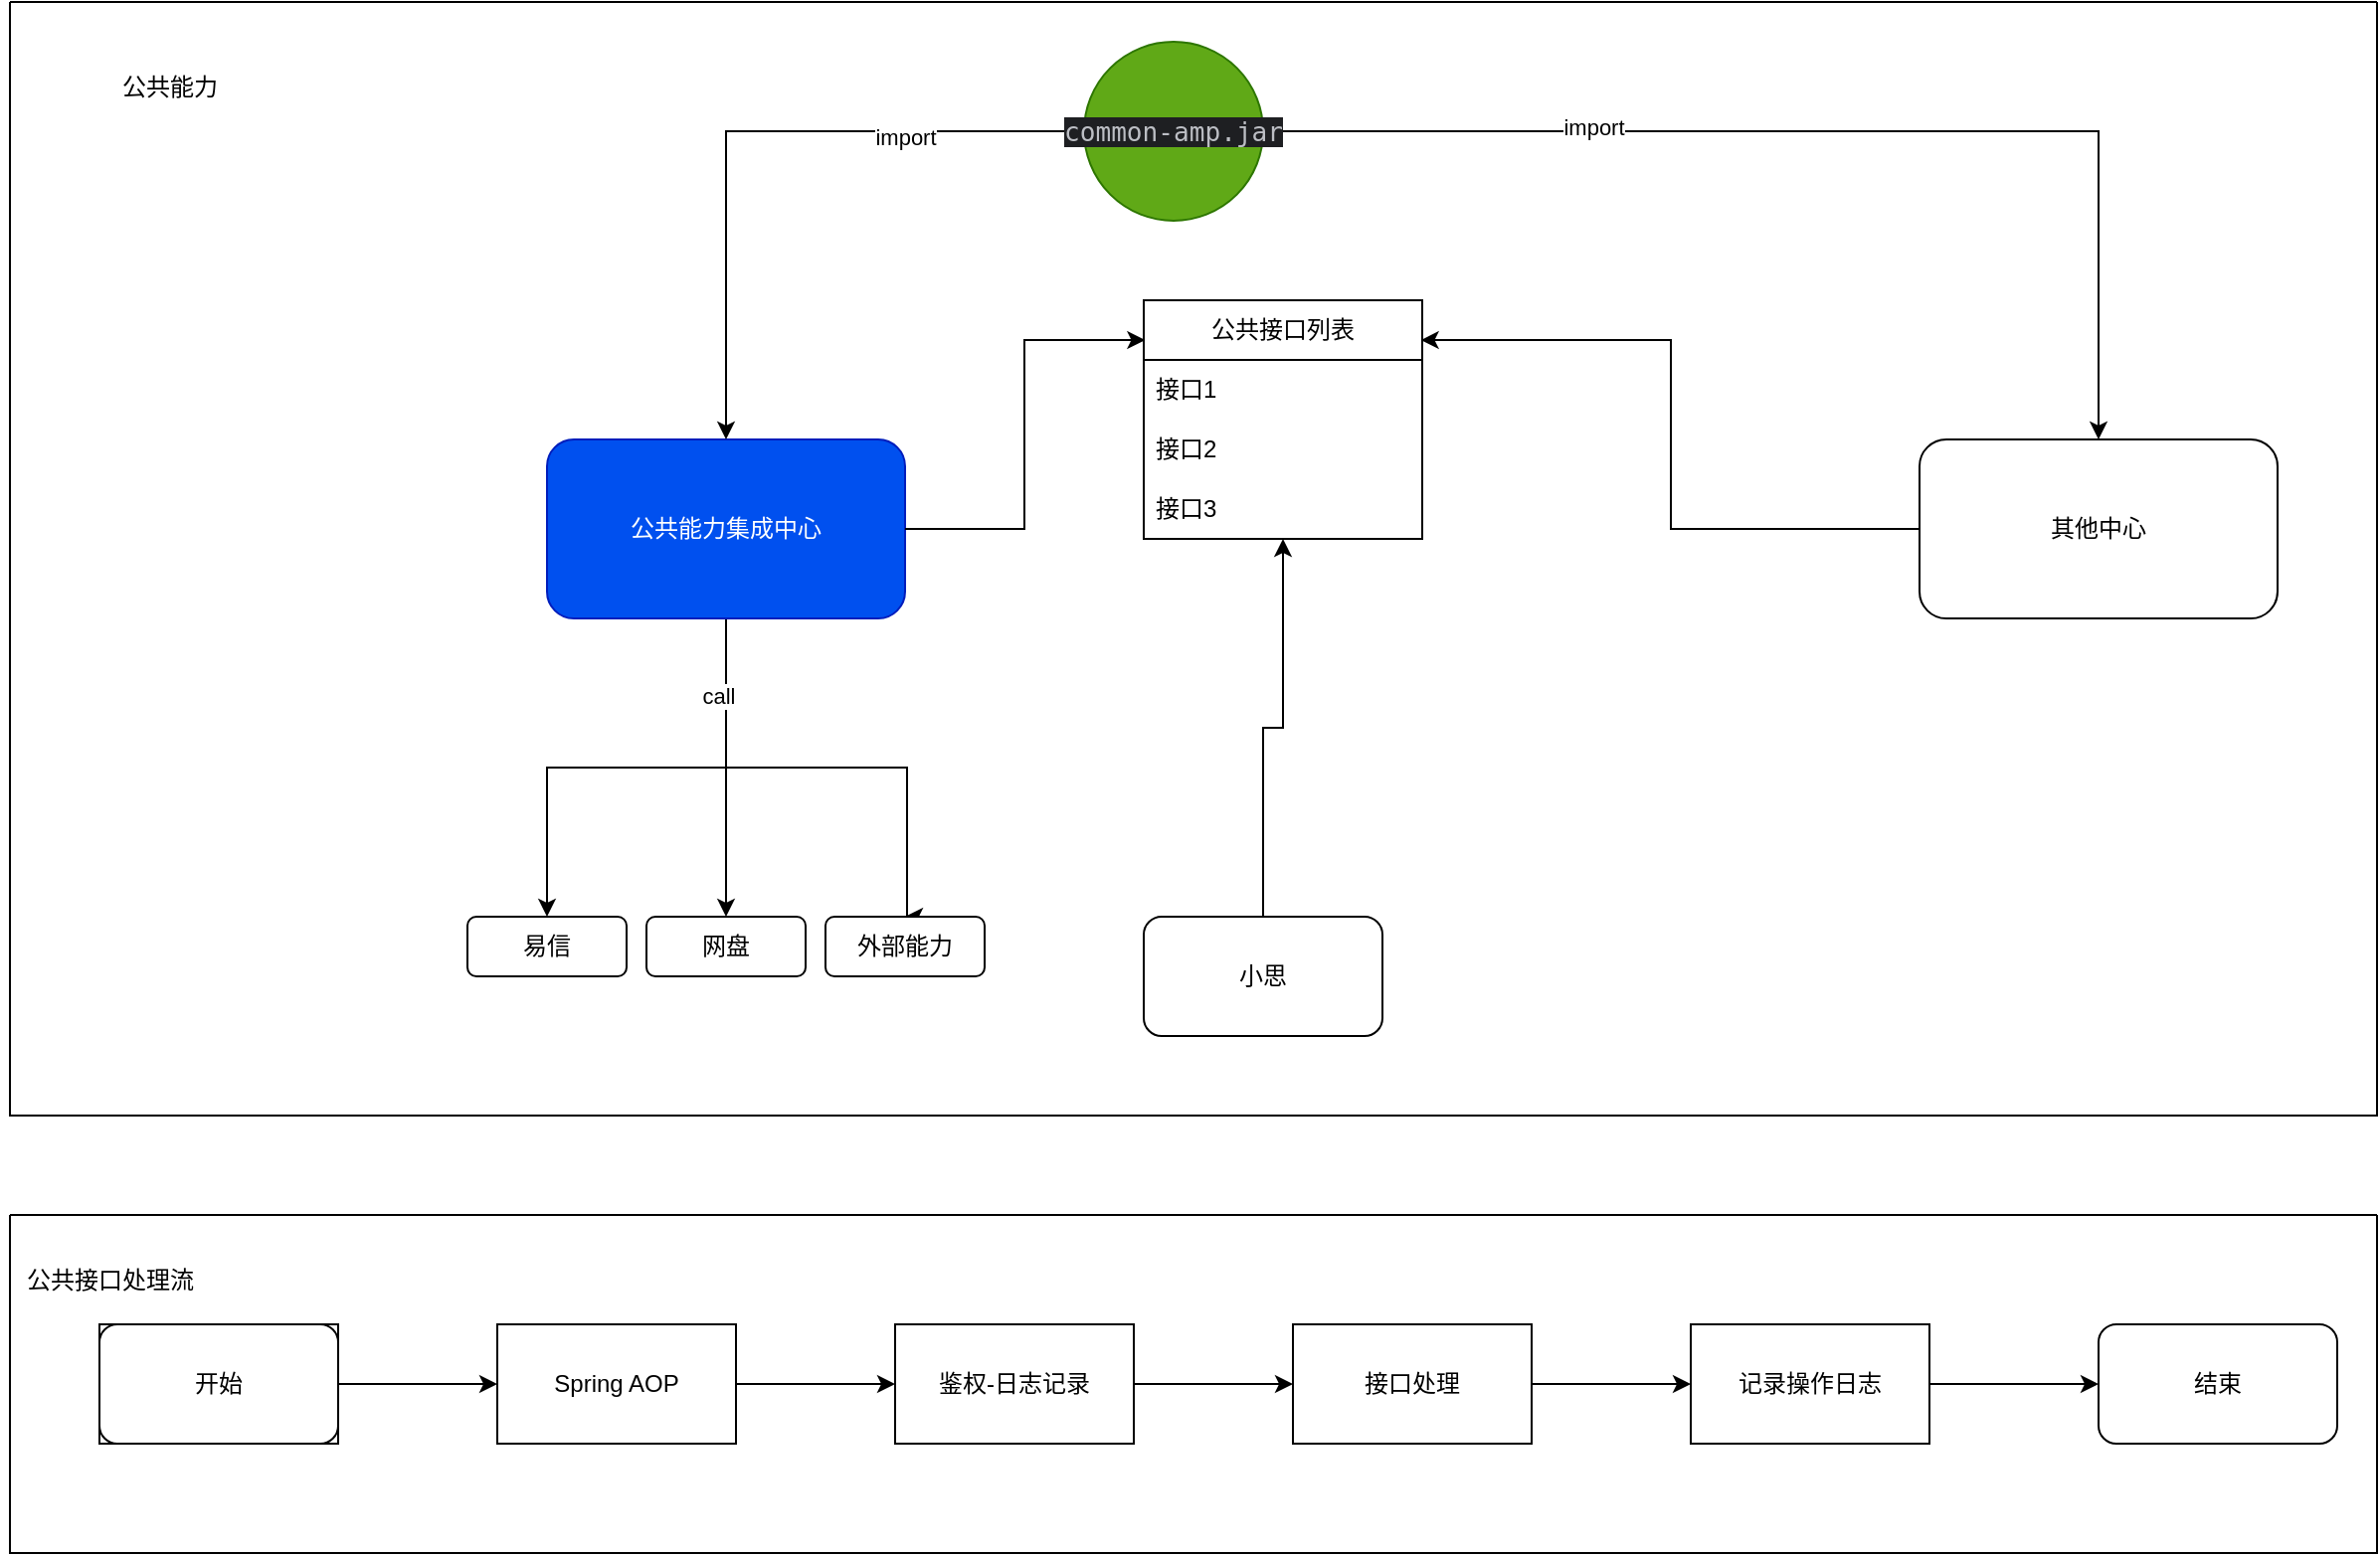 <mxfile version="27.2.0">
  <diagram name="第 1 页" id="OIkFIWKnQtU86TWAm-5k">
    <mxGraphModel dx="2502" dy="690" grid="1" gridSize="10" guides="1" tooltips="1" connect="1" arrows="1" fold="1" page="1" pageScale="1" pageWidth="827" pageHeight="1169" math="0" shadow="0">
      <root>
        <mxCell id="0" />
        <mxCell id="1" parent="0" />
        <mxCell id="G6HZtC8FVuErmwx6eQUZ-12" value="" style="edgeStyle=orthogonalEdgeStyle;rounded=0;orthogonalLoop=1;jettySize=auto;html=1;" parent="1" source="G6HZtC8FVuErmwx6eQUZ-1" target="G6HZtC8FVuErmwx6eQUZ-11" edge="1">
          <mxGeometry relative="1" as="geometry" />
        </mxCell>
        <mxCell id="G6HZtC8FVuErmwx6eQUZ-13" style="edgeStyle=orthogonalEdgeStyle;rounded=0;orthogonalLoop=1;jettySize=auto;html=1;" parent="1" source="G6HZtC8FVuErmwx6eQUZ-1" edge="1">
          <mxGeometry relative="1" as="geometry">
            <mxPoint x="120" y="490" as="targetPoint" />
          </mxGeometry>
        </mxCell>
        <mxCell id="G6HZtC8FVuErmwx6eQUZ-14" style="edgeStyle=orthogonalEdgeStyle;rounded=0;orthogonalLoop=1;jettySize=auto;html=1;" parent="1" source="G6HZtC8FVuErmwx6eQUZ-1" edge="1">
          <mxGeometry relative="1" as="geometry">
            <mxPoint x="210" y="490" as="targetPoint" />
            <Array as="points">
              <mxPoint x="120" y="415" />
              <mxPoint x="211" y="415" />
            </Array>
          </mxGeometry>
        </mxCell>
        <mxCell id="G6HZtC8FVuErmwx6eQUZ-23" value="call" style="edgeLabel;html=1;align=center;verticalAlign=middle;resizable=0;points=[];" parent="G6HZtC8FVuErmwx6eQUZ-14" vertex="1" connectable="0">
          <mxGeometry x="-0.679" y="-4" relative="1" as="geometry">
            <mxPoint as="offset" />
          </mxGeometry>
        </mxCell>
        <mxCell id="G6HZtC8FVuErmwx6eQUZ-1" value="公共能力集成中心" style="rounded=1;whiteSpace=wrap;html=1;fillColor=#0050ef;fontColor=#ffffff;strokeColor=#001DBC;" parent="1" vertex="1">
          <mxGeometry x="30" y="250" width="180" height="90" as="geometry" />
        </mxCell>
        <mxCell id="G6HZtC8FVuErmwx6eQUZ-4" style="edgeStyle=orthogonalEdgeStyle;rounded=0;orthogonalLoop=1;jettySize=auto;html=1;entryX=0.5;entryY=0;entryDx=0;entryDy=0;" parent="1" source="G6HZtC8FVuErmwx6eQUZ-2" target="G6HZtC8FVuErmwx6eQUZ-1" edge="1">
          <mxGeometry relative="1" as="geometry" />
        </mxCell>
        <mxCell id="G6HZtC8FVuErmwx6eQUZ-19" value="import" style="edgeLabel;html=1;align=center;verticalAlign=middle;resizable=0;points=[];" parent="G6HZtC8FVuErmwx6eQUZ-4" vertex="1" connectable="0">
          <mxGeometry x="-0.459" y="3" relative="1" as="geometry">
            <mxPoint as="offset" />
          </mxGeometry>
        </mxCell>
        <mxCell id="G6HZtC8FVuErmwx6eQUZ-5" style="edgeStyle=orthogonalEdgeStyle;rounded=0;orthogonalLoop=1;jettySize=auto;html=1;exitX=1;exitY=0.5;exitDx=0;exitDy=0;entryX=0.5;entryY=0;entryDx=0;entryDy=0;" parent="1" source="G6HZtC8FVuErmwx6eQUZ-2" target="G6HZtC8FVuErmwx6eQUZ-8" edge="1">
          <mxGeometry relative="1" as="geometry">
            <mxPoint x="560" y="190" as="targetPoint" />
          </mxGeometry>
        </mxCell>
        <mxCell id="G6HZtC8FVuErmwx6eQUZ-20" value="import" style="edgeLabel;html=1;align=center;verticalAlign=middle;resizable=0;points=[];" parent="G6HZtC8FVuErmwx6eQUZ-5" vertex="1" connectable="0">
          <mxGeometry x="-0.424" y="2" relative="1" as="geometry">
            <mxPoint as="offset" />
          </mxGeometry>
        </mxCell>
        <mxCell id="G6HZtC8FVuErmwx6eQUZ-2" value="&lt;div style=&quot;background-color:#1e1f22;color:#bcbec4&quot;&gt;&lt;pre style=&quot;font-family:&#39;JetBrains Mono&#39;,monospace;font-size:9.8pt;&quot;&gt;common-amp.jar&lt;/pre&gt;&lt;/div&gt;" style="ellipse;whiteSpace=wrap;html=1;aspect=fixed;fillColor=#60a917;fontColor=#ffffff;strokeColor=#2D7600;" parent="1" vertex="1">
          <mxGeometry x="300" y="50" width="90" height="90" as="geometry" />
        </mxCell>
        <mxCell id="G6HZtC8FVuErmwx6eQUZ-8" value="其他中心" style="rounded=1;whiteSpace=wrap;html=1;" parent="1" vertex="1">
          <mxGeometry x="720" y="250" width="180" height="90" as="geometry" />
        </mxCell>
        <mxCell id="G6HZtC8FVuErmwx6eQUZ-11" value="易信" style="whiteSpace=wrap;html=1;rounded=1;" parent="1" vertex="1">
          <mxGeometry x="-10" y="490" width="80" height="30" as="geometry" />
        </mxCell>
        <mxCell id="G6HZtC8FVuErmwx6eQUZ-21" value="网盘" style="whiteSpace=wrap;html=1;rounded=1;" parent="1" vertex="1">
          <mxGeometry x="80" y="490" width="80" height="30" as="geometry" />
        </mxCell>
        <mxCell id="G6HZtC8FVuErmwx6eQUZ-22" value="外部能力" style="whiteSpace=wrap;html=1;rounded=1;" parent="1" vertex="1">
          <mxGeometry x="170" y="490" width="80" height="30" as="geometry" />
        </mxCell>
        <mxCell id="G6HZtC8FVuErmwx6eQUZ-24" value="公共接口列表" style="swimlane;fontStyle=0;childLayout=stackLayout;horizontal=1;startSize=30;horizontalStack=0;resizeParent=1;resizeParentMax=0;resizeLast=0;collapsible=1;marginBottom=0;whiteSpace=wrap;html=1;" parent="1" vertex="1">
          <mxGeometry x="330" y="180" width="140" height="120" as="geometry" />
        </mxCell>
        <mxCell id="G6HZtC8FVuErmwx6eQUZ-25" value="接口1" style="text;strokeColor=none;fillColor=none;align=left;verticalAlign=middle;spacingLeft=4;spacingRight=4;overflow=hidden;points=[[0,0.5],[1,0.5]];portConstraint=eastwest;rotatable=0;whiteSpace=wrap;html=1;" parent="G6HZtC8FVuErmwx6eQUZ-24" vertex="1">
          <mxGeometry y="30" width="140" height="30" as="geometry" />
        </mxCell>
        <mxCell id="G6HZtC8FVuErmwx6eQUZ-26" value="接口2" style="text;strokeColor=none;fillColor=none;align=left;verticalAlign=middle;spacingLeft=4;spacingRight=4;overflow=hidden;points=[[0,0.5],[1,0.5]];portConstraint=eastwest;rotatable=0;whiteSpace=wrap;html=1;" parent="G6HZtC8FVuErmwx6eQUZ-24" vertex="1">
          <mxGeometry y="60" width="140" height="30" as="geometry" />
        </mxCell>
        <mxCell id="G6HZtC8FVuErmwx6eQUZ-27" value="接口3" style="text;strokeColor=none;fillColor=none;align=left;verticalAlign=middle;spacingLeft=4;spacingRight=4;overflow=hidden;points=[[0,0.5],[1,0.5]];portConstraint=eastwest;rotatable=0;whiteSpace=wrap;html=1;" parent="G6HZtC8FVuErmwx6eQUZ-24" vertex="1">
          <mxGeometry y="90" width="140" height="30" as="geometry" />
        </mxCell>
        <mxCell id="QDKsBJiWHmGXOYYynuJl-2" style="edgeStyle=orthogonalEdgeStyle;rounded=0;orthogonalLoop=1;jettySize=auto;html=1;entryX=0.005;entryY=0.167;entryDx=0;entryDy=0;entryPerimeter=0;" edge="1" parent="1" source="G6HZtC8FVuErmwx6eQUZ-1" target="G6HZtC8FVuErmwx6eQUZ-24">
          <mxGeometry relative="1" as="geometry" />
        </mxCell>
        <mxCell id="QDKsBJiWHmGXOYYynuJl-3" style="edgeStyle=orthogonalEdgeStyle;rounded=0;orthogonalLoop=1;jettySize=auto;html=1;entryX=0.995;entryY=0.167;entryDx=0;entryDy=0;entryPerimeter=0;" edge="1" parent="1" source="G6HZtC8FVuErmwx6eQUZ-8" target="G6HZtC8FVuErmwx6eQUZ-24">
          <mxGeometry relative="1" as="geometry" />
        </mxCell>
        <mxCell id="QDKsBJiWHmGXOYYynuJl-5" value="" style="swimlane;startSize=0;" vertex="1" parent="1">
          <mxGeometry x="-240" y="30" width="1190" height="560" as="geometry" />
        </mxCell>
        <mxCell id="G6HZtC8FVuErmwx6eQUZ-6" value="小思" style="whiteSpace=wrap;html=1;rounded=1;" parent="QDKsBJiWHmGXOYYynuJl-5" vertex="1">
          <mxGeometry x="570" y="460" width="120" height="60" as="geometry" />
        </mxCell>
        <mxCell id="QDKsBJiWHmGXOYYynuJl-6" style="edgeStyle=orthogonalEdgeStyle;rounded=0;orthogonalLoop=1;jettySize=auto;html=1;" edge="1" parent="1" source="G6HZtC8FVuErmwx6eQUZ-6" target="G6HZtC8FVuErmwx6eQUZ-24">
          <mxGeometry relative="1" as="geometry" />
        </mxCell>
        <mxCell id="QDKsBJiWHmGXOYYynuJl-7" value="公共能力" style="text;html=1;align=center;verticalAlign=middle;resizable=0;points=[];autosize=1;strokeColor=none;fillColor=none;" vertex="1" parent="1">
          <mxGeometry x="-195" y="58" width="70" height="30" as="geometry" />
        </mxCell>
        <mxCell id="QDKsBJiWHmGXOYYynuJl-8" value="" style="swimlane;startSize=0;" vertex="1" parent="1">
          <mxGeometry x="-240" y="640" width="1190" height="170" as="geometry" />
        </mxCell>
        <mxCell id="QDKsBJiWHmGXOYYynuJl-14" value="" style="edgeStyle=orthogonalEdgeStyle;rounded=0;orthogonalLoop=1;jettySize=auto;html=1;" edge="1" parent="QDKsBJiWHmGXOYYynuJl-8" source="QDKsBJiWHmGXOYYynuJl-12" target="QDKsBJiWHmGXOYYynuJl-13">
          <mxGeometry relative="1" as="geometry" />
        </mxCell>
        <mxCell id="QDKsBJiWHmGXOYYynuJl-12" value="入口" style="rounded=0;whiteSpace=wrap;html=1;" vertex="1" parent="QDKsBJiWHmGXOYYynuJl-8">
          <mxGeometry x="45" y="55" width="120" height="60" as="geometry" />
        </mxCell>
        <mxCell id="QDKsBJiWHmGXOYYynuJl-16" value="" style="edgeStyle=orthogonalEdgeStyle;rounded=0;orthogonalLoop=1;jettySize=auto;html=1;" edge="1" parent="QDKsBJiWHmGXOYYynuJl-8" source="QDKsBJiWHmGXOYYynuJl-13" target="QDKsBJiWHmGXOYYynuJl-15">
          <mxGeometry relative="1" as="geometry" />
        </mxCell>
        <mxCell id="QDKsBJiWHmGXOYYynuJl-13" value="Spring AOP" style="whiteSpace=wrap;html=1;rounded=0;" vertex="1" parent="QDKsBJiWHmGXOYYynuJl-8">
          <mxGeometry x="245" y="55" width="120" height="60" as="geometry" />
        </mxCell>
        <mxCell id="QDKsBJiWHmGXOYYynuJl-18" value="" style="edgeStyle=orthogonalEdgeStyle;rounded=0;orthogonalLoop=1;jettySize=auto;html=1;" edge="1" parent="QDKsBJiWHmGXOYYynuJl-8" source="QDKsBJiWHmGXOYYynuJl-15" target="QDKsBJiWHmGXOYYynuJl-17">
          <mxGeometry relative="1" as="geometry" />
        </mxCell>
        <mxCell id="QDKsBJiWHmGXOYYynuJl-15" value="鉴权-日志记录" style="whiteSpace=wrap;html=1;rounded=0;" vertex="1" parent="QDKsBJiWHmGXOYYynuJl-8">
          <mxGeometry x="445" y="55" width="120" height="60" as="geometry" />
        </mxCell>
        <mxCell id="QDKsBJiWHmGXOYYynuJl-20" value="" style="edgeStyle=orthogonalEdgeStyle;rounded=0;orthogonalLoop=1;jettySize=auto;html=1;" edge="1" parent="QDKsBJiWHmGXOYYynuJl-8" source="QDKsBJiWHmGXOYYynuJl-17" target="QDKsBJiWHmGXOYYynuJl-19">
          <mxGeometry relative="1" as="geometry" />
        </mxCell>
        <mxCell id="QDKsBJiWHmGXOYYynuJl-17" value="接口处理" style="whiteSpace=wrap;html=1;rounded=0;" vertex="1" parent="QDKsBJiWHmGXOYYynuJl-8">
          <mxGeometry x="645" y="55" width="120" height="60" as="geometry" />
        </mxCell>
        <mxCell id="QDKsBJiWHmGXOYYynuJl-22" style="edgeStyle=orthogonalEdgeStyle;rounded=0;orthogonalLoop=1;jettySize=auto;html=1;" edge="1" parent="QDKsBJiWHmGXOYYynuJl-8" source="QDKsBJiWHmGXOYYynuJl-19" target="QDKsBJiWHmGXOYYynuJl-21">
          <mxGeometry relative="1" as="geometry" />
        </mxCell>
        <mxCell id="QDKsBJiWHmGXOYYynuJl-19" value="记录操作日志" style="whiteSpace=wrap;html=1;rounded=0;" vertex="1" parent="QDKsBJiWHmGXOYYynuJl-8">
          <mxGeometry x="845" y="55" width="120" height="60" as="geometry" />
        </mxCell>
        <mxCell id="QDKsBJiWHmGXOYYynuJl-21" value="结束" style="rounded=1;whiteSpace=wrap;html=1;" vertex="1" parent="QDKsBJiWHmGXOYYynuJl-8">
          <mxGeometry x="1050" y="55" width="120" height="60" as="geometry" />
        </mxCell>
        <mxCell id="QDKsBJiWHmGXOYYynuJl-23" value="开始" style="rounded=1;whiteSpace=wrap;html=1;" vertex="1" parent="QDKsBJiWHmGXOYYynuJl-8">
          <mxGeometry x="45" y="55" width="120" height="60" as="geometry" />
        </mxCell>
        <mxCell id="QDKsBJiWHmGXOYYynuJl-11" value="公共接口处理流" style="text;html=1;align=center;verticalAlign=middle;resizable=0;points=[];autosize=1;strokeColor=none;fillColor=none;" vertex="1" parent="1">
          <mxGeometry x="-245" y="658" width="110" height="30" as="geometry" />
        </mxCell>
      </root>
    </mxGraphModel>
  </diagram>
</mxfile>
